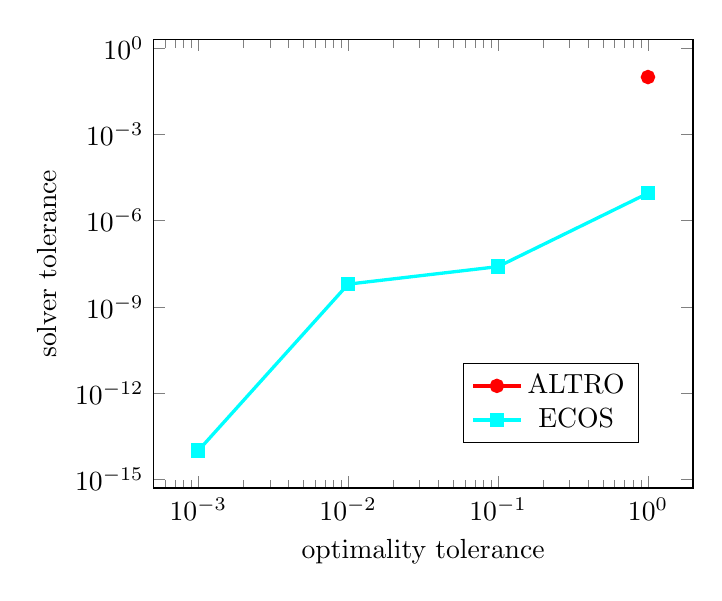 \begin{tikzpicture}
\begin{axis}[ylabel={solver tolerance}, xlabel={optimality tolerance}, xmode={log}, ymode={log}, legend style={at={(0.9,0.1)}, anchor={south east}}]
    \addplot+[color={rgb,1:red,1.0;green,0.0;blue,0.0}, very thick, mark options={fill={rgb,1:red,1.0;green,0.0;blue,0.0}}]
        coordinates {
            (1.0,0.099)
            (0.1,0.0)
            (0.01,0.0)
            (0.001,0.0)
            (0.0,0.0)
        }
        ;
    \addplot+[color={rgb,1:red,0.0;green,1.0;blue,1.0}, very thick, mark options={fill={rgb,1:red,0.0;green,1.0;blue,1.0}}]
        coordinates {
            (1.0,9.048e-6)
            (0.1,2.54e-8)
            (0.01,6.243e-9)
            (0.001,1.015e-14)
            (0.0,1.015e-14)
        }
        ;
    \legend{{ALTRO},{ECOS}}
\end{axis}
\end{tikzpicture}
